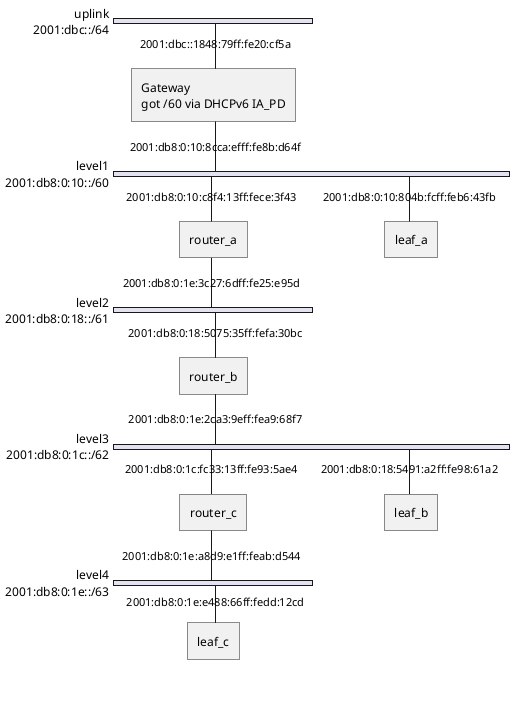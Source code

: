 @startuml
nwdiag {

	network uplink {
		address = "2001:dbc::/64";

		gateway [address = "2001:dbc::1848:79ff:fe20:cf5a", description = "Gateway\ngot /60 via DHCPv6 IA_PD" ];
	}

	network level1 {
		address = "2001:db8:0:10::/60";

		gateway  [address = "2001:db8:0:10:8cca:efff:fe8b:d64f"];
		router_a [address = "2001:db8:0:10:c8f4:13ff:fece:3f43"];
		leaf_a   [address = "2001:db8:0:10:804b:fcff:feb6:43fb"];
	}

	network level2 {
		address = "2001:db8:0:18::/61";

		router_a [address = "2001:db8:0:1e:3c27:6dff:fe25:e95d"];
		router_b [address = "2001:db8:0:18:5075:35ff:fefa:30bc"];
	}

	network level3 {
		address = "2001:db8:0:1c::/62";

		router_b [address = "2001:db8:0:1e:2ca3:9eff:fea9:68f7"];
		router_c [address = "2001:db8:0:1c:fc33:13ff:fe93:5ae4"];
		leaf_b   [address = "2001:db8:0:18:5491:a2ff:fe98:61a2"];
	}

	network level4 {
		address = "2001:db8:0:1e::/63";

		router_c [address = "2001:db8:0:1e:a8d9:e1ff:feab:d544"];
		leaf_c   [address = "2001:db8:0:1e:e488:66ff:fedd:12cd"];
	}
}
@enduml
